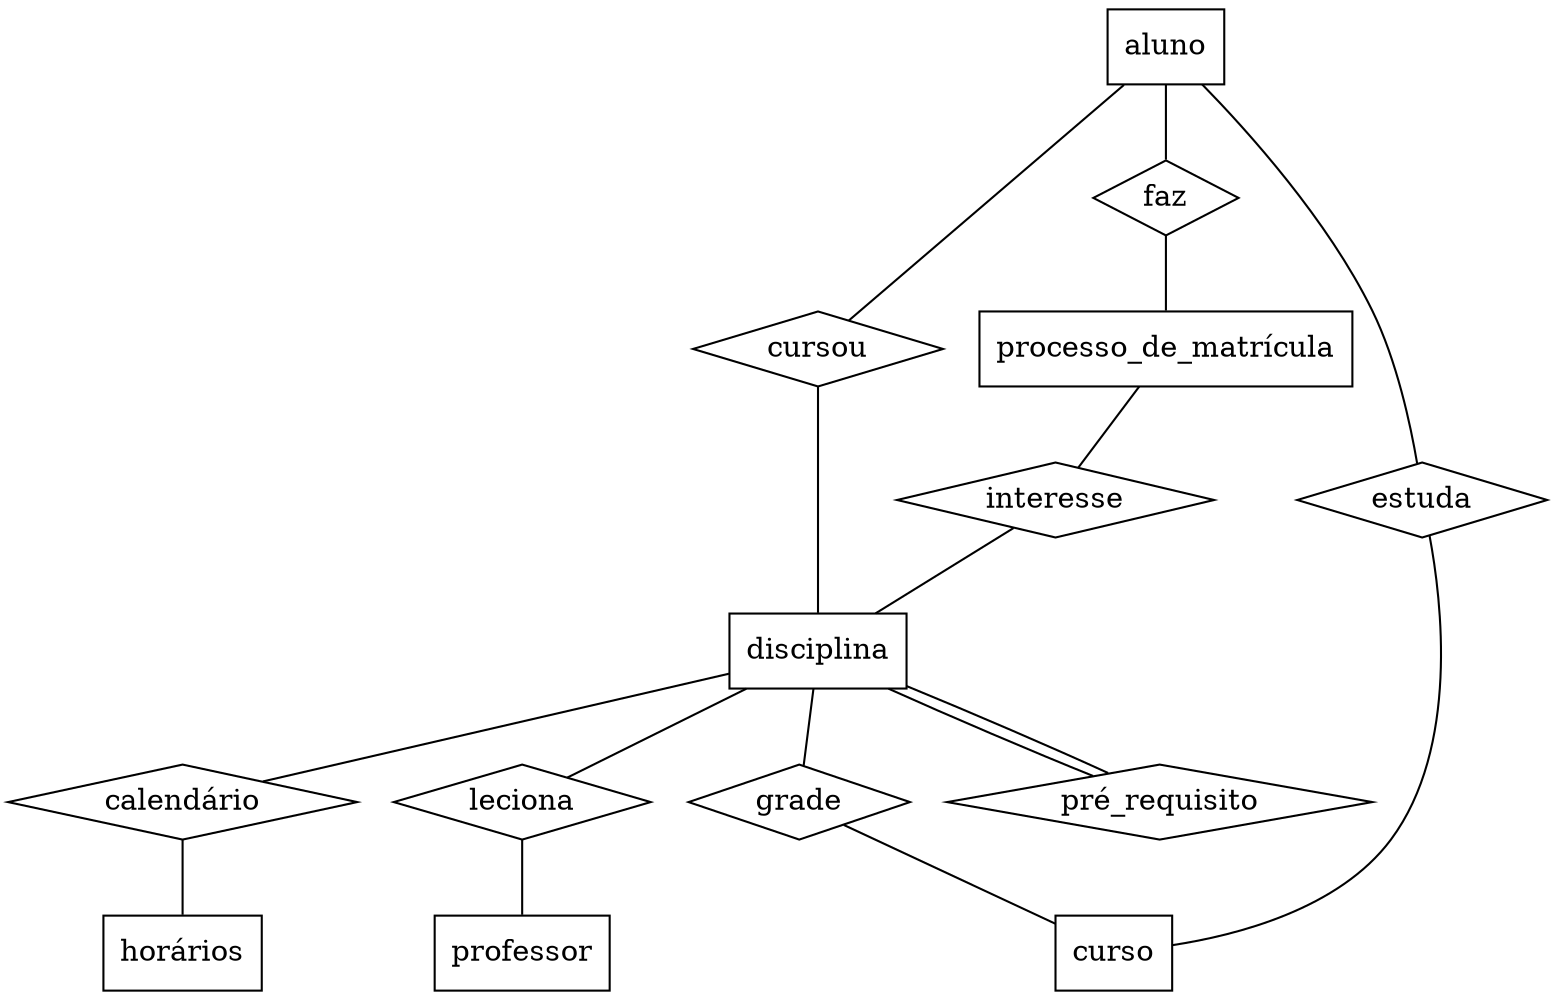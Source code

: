 graph diagramaER{

	//entidades
	aluno [shape = record]
	disciplina [shape = record]
	processo_de_matrícula [shape = record]
	horários [shape = record]
	professor [shape = record]
	curso [shape = record]

	//relacionamento
	cursou [shape=diamond]
	faz [shape=diamond]
	interesse [shape=diamond]
	estuda [shape=diamond]
	pré_requisito [shape=diamond]
	calendário [shape=diamond]
	grade [shape=diamond]
	leciona [shape=diamond]

	//ligação
	aluno -- cursou -- disciplina
	aluno -- faz -- processo_de_matrícula
	aluno -- estuda -- curso
	processo_de_matrícula -- interesse -- disciplina
	disciplina -- pré_requisito -- disciplina
	disciplina -- calendário -- horários
	disciplina -- grade -- curso
	disciplina -- leciona -- professor
}

